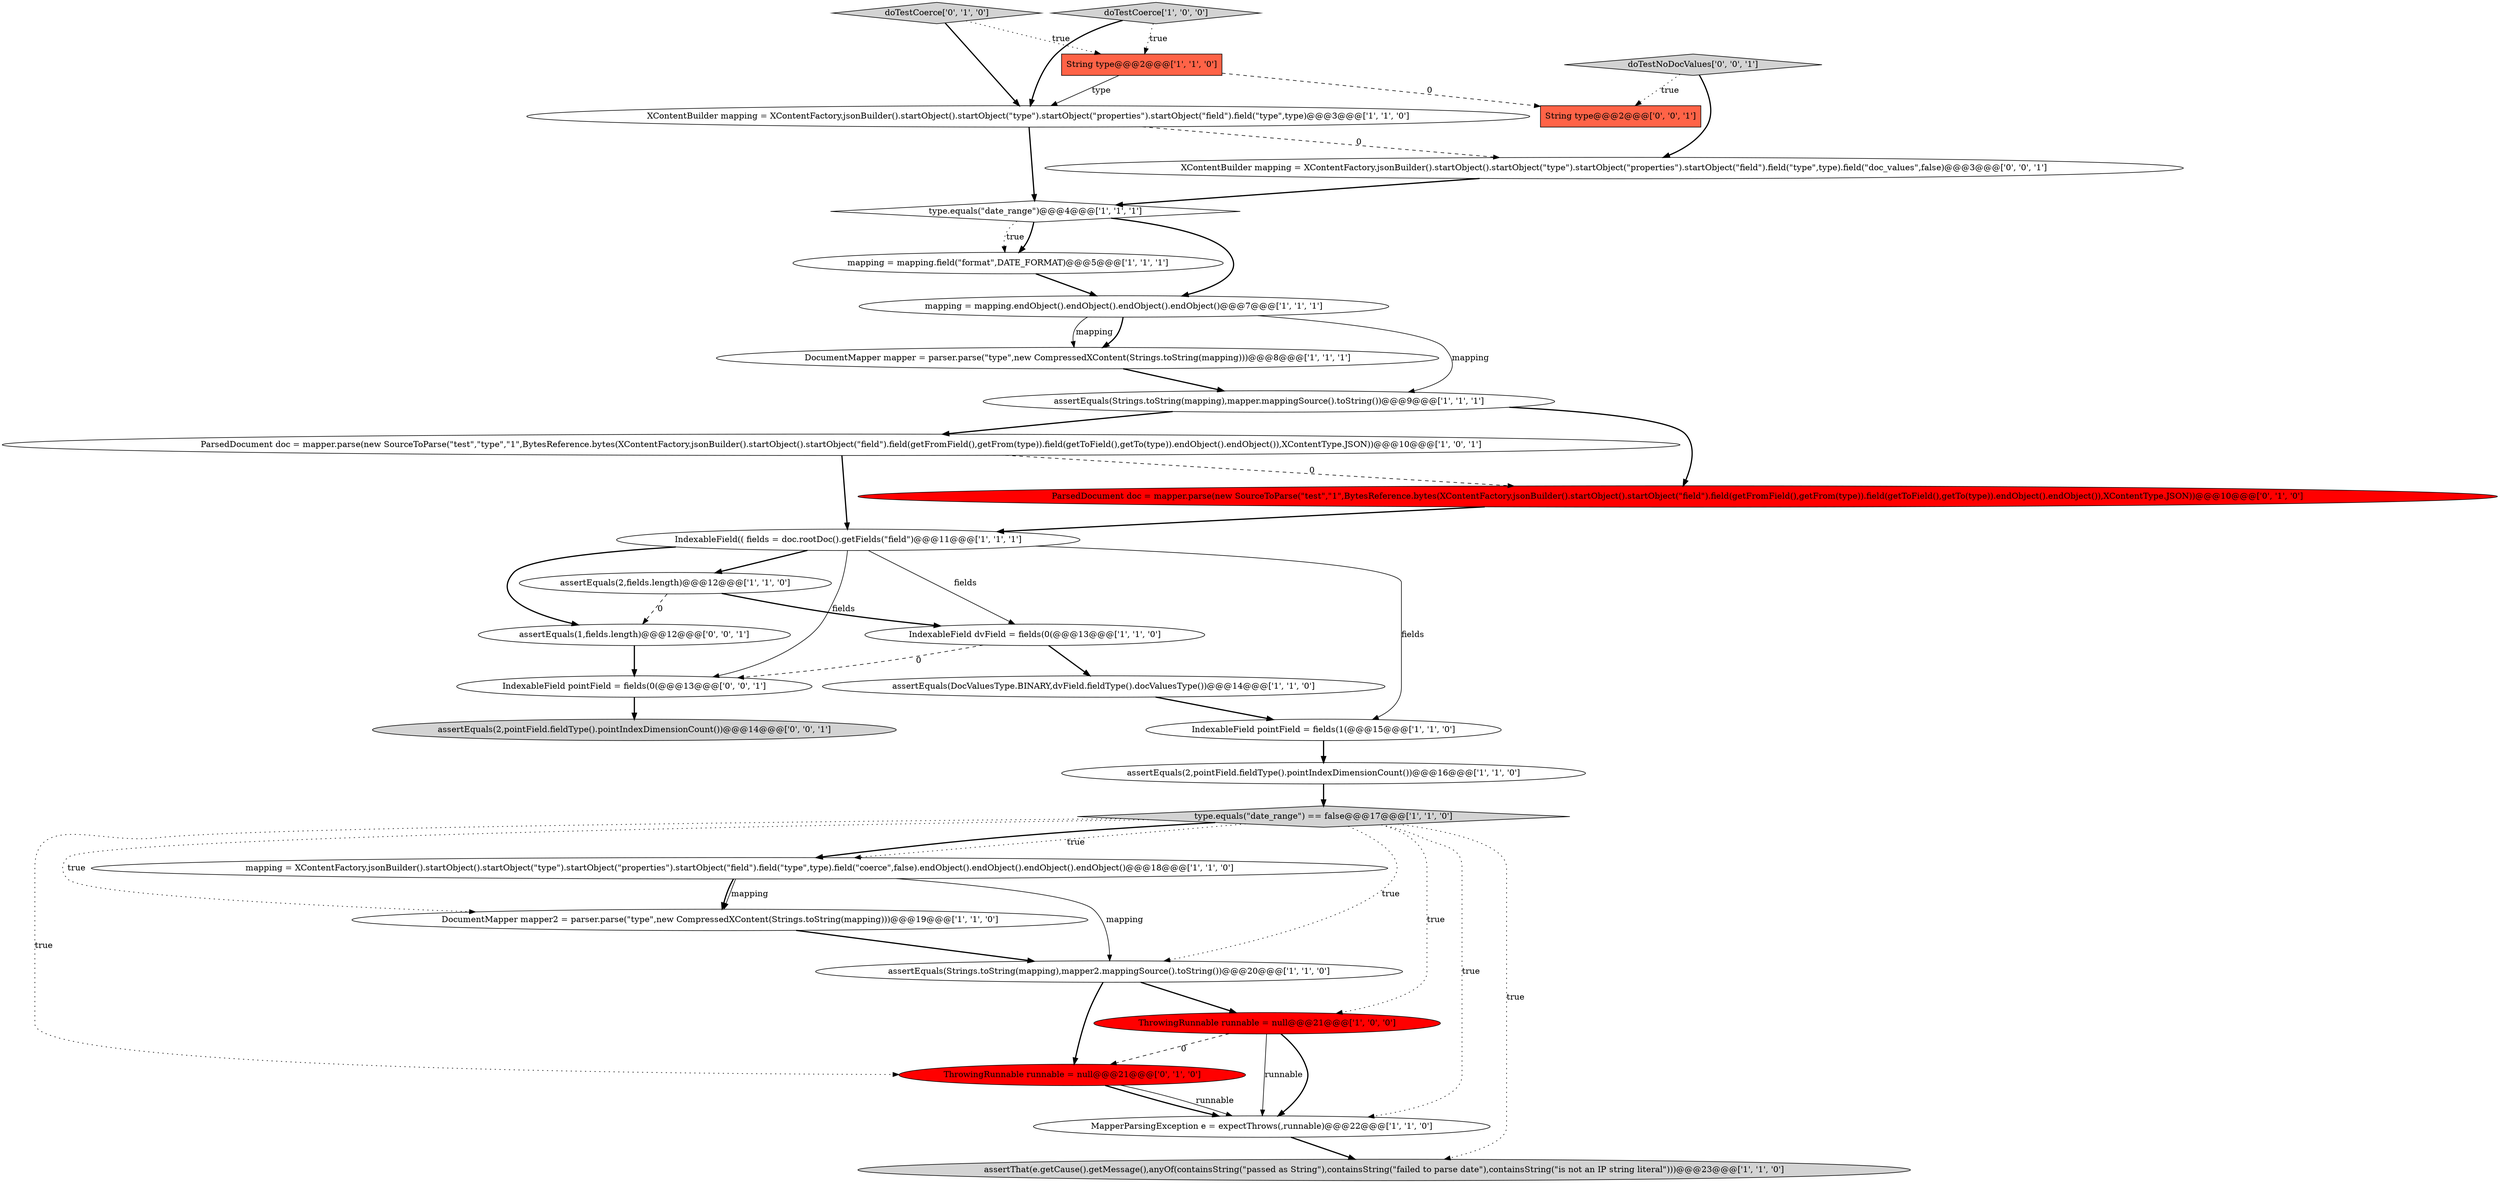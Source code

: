 digraph {
20 [style = filled, label = "ParsedDocument doc = mapper.parse(new SourceToParse(\"test\",\"type\",\"1\",BytesReference.bytes(XContentFactory.jsonBuilder().startObject().startObject(\"field\").field(getFromField(),getFrom(type)).field(getToField(),getTo(type)).endObject().endObject()),XContentType.JSON))@@@10@@@['1', '0', '1']", fillcolor = white, shape = ellipse image = "AAA0AAABBB1BBB"];
22 [style = filled, label = "doTestCoerce['0', '1', '0']", fillcolor = lightgray, shape = diamond image = "AAA0AAABBB2BBB"];
21 [style = filled, label = "MapperParsingException e = expectThrows(,runnable)@@@22@@@['1', '1', '0']", fillcolor = white, shape = ellipse image = "AAA0AAABBB1BBB"];
17 [style = filled, label = "type.equals(\"date_range\") == false@@@17@@@['1', '1', '0']", fillcolor = lightgray, shape = diamond image = "AAA0AAABBB1BBB"];
0 [style = filled, label = "mapping = mapping.field(\"format\",DATE_FORMAT)@@@5@@@['1', '1', '1']", fillcolor = white, shape = ellipse image = "AAA0AAABBB1BBB"];
23 [style = filled, label = "ThrowingRunnable runnable = null@@@21@@@['0', '1', '0']", fillcolor = red, shape = ellipse image = "AAA1AAABBB2BBB"];
27 [style = filled, label = "XContentBuilder mapping = XContentFactory.jsonBuilder().startObject().startObject(\"type\").startObject(\"properties\").startObject(\"field\").field(\"type\",type).field(\"doc_values\",false)@@@3@@@['0', '0', '1']", fillcolor = white, shape = ellipse image = "AAA0AAABBB3BBB"];
12 [style = filled, label = "assertEquals(Strings.toString(mapping),mapper2.mappingSource().toString())@@@20@@@['1', '1', '0']", fillcolor = white, shape = ellipse image = "AAA0AAABBB1BBB"];
25 [style = filled, label = "assertEquals(2,pointField.fieldType().pointIndexDimensionCount())@@@14@@@['0', '0', '1']", fillcolor = lightgray, shape = ellipse image = "AAA0AAABBB3BBB"];
26 [style = filled, label = "doTestNoDocValues['0', '0', '1']", fillcolor = lightgray, shape = diamond image = "AAA0AAABBB3BBB"];
8 [style = filled, label = "assertEquals(2,fields.length)@@@12@@@['1', '1', '0']", fillcolor = white, shape = ellipse image = "AAA0AAABBB1BBB"];
2 [style = filled, label = "assertEquals(Strings.toString(mapping),mapper.mappingSource().toString())@@@9@@@['1', '1', '1']", fillcolor = white, shape = ellipse image = "AAA0AAABBB1BBB"];
24 [style = filled, label = "ParsedDocument doc = mapper.parse(new SourceToParse(\"test\",\"1\",BytesReference.bytes(XContentFactory.jsonBuilder().startObject().startObject(\"field\").field(getFromField(),getFrom(type)).field(getToField(),getTo(type)).endObject().endObject()),XContentType.JSON))@@@10@@@['0', '1', '0']", fillcolor = red, shape = ellipse image = "AAA1AAABBB2BBB"];
29 [style = filled, label = "String type@@@2@@@['0', '0', '1']", fillcolor = tomato, shape = box image = "AAA0AAABBB3BBB"];
3 [style = filled, label = "type.equals(\"date_range\")@@@4@@@['1', '1', '1']", fillcolor = white, shape = diamond image = "AAA0AAABBB1BBB"];
14 [style = filled, label = "assertEquals(2,pointField.fieldType().pointIndexDimensionCount())@@@16@@@['1', '1', '0']", fillcolor = white, shape = ellipse image = "AAA0AAABBB1BBB"];
13 [style = filled, label = "ThrowingRunnable runnable = null@@@21@@@['1', '0', '0']", fillcolor = red, shape = ellipse image = "AAA1AAABBB1BBB"];
18 [style = filled, label = "assertEquals(DocValuesType.BINARY,dvField.fieldType().docValuesType())@@@14@@@['1', '1', '0']", fillcolor = white, shape = ellipse image = "AAA0AAABBB1BBB"];
10 [style = filled, label = "doTestCoerce['1', '0', '0']", fillcolor = lightgray, shape = diamond image = "AAA0AAABBB1BBB"];
9 [style = filled, label = "IndexableField pointField = fields(1(@@@15@@@['1', '1', '0']", fillcolor = white, shape = ellipse image = "AAA0AAABBB1BBB"];
28 [style = filled, label = "assertEquals(1,fields.length)@@@12@@@['0', '0', '1']", fillcolor = white, shape = ellipse image = "AAA0AAABBB3BBB"];
5 [style = filled, label = "DocumentMapper mapper = parser.parse(\"type\",new CompressedXContent(Strings.toString(mapping)))@@@8@@@['1', '1', '1']", fillcolor = white, shape = ellipse image = "AAA0AAABBB1BBB"];
19 [style = filled, label = "assertThat(e.getCause().getMessage(),anyOf(containsString(\"passed as String\"),containsString(\"failed to parse date\"),containsString(\"is not an IP string literal\")))@@@23@@@['1', '1', '0']", fillcolor = lightgray, shape = ellipse image = "AAA0AAABBB1BBB"];
6 [style = filled, label = "IndexableField dvField = fields(0(@@@13@@@['1', '1', '0']", fillcolor = white, shape = ellipse image = "AAA0AAABBB1BBB"];
30 [style = filled, label = "IndexableField pointField = fields(0(@@@13@@@['0', '0', '1']", fillcolor = white, shape = ellipse image = "AAA0AAABBB3BBB"];
1 [style = filled, label = "DocumentMapper mapper2 = parser.parse(\"type\",new CompressedXContent(Strings.toString(mapping)))@@@19@@@['1', '1', '0']", fillcolor = white, shape = ellipse image = "AAA0AAABBB1BBB"];
7 [style = filled, label = "XContentBuilder mapping = XContentFactory.jsonBuilder().startObject().startObject(\"type\").startObject(\"properties\").startObject(\"field\").field(\"type\",type)@@@3@@@['1', '1', '0']", fillcolor = white, shape = ellipse image = "AAA0AAABBB1BBB"];
4 [style = filled, label = "IndexableField(( fields = doc.rootDoc().getFields(\"field\")@@@11@@@['1', '1', '1']", fillcolor = white, shape = ellipse image = "AAA0AAABBB1BBB"];
15 [style = filled, label = "mapping = XContentFactory.jsonBuilder().startObject().startObject(\"type\").startObject(\"properties\").startObject(\"field\").field(\"type\",type).field(\"coerce\",false).endObject().endObject().endObject().endObject()@@@18@@@['1', '1', '0']", fillcolor = white, shape = ellipse image = "AAA0AAABBB1BBB"];
11 [style = filled, label = "mapping = mapping.endObject().endObject().endObject().endObject()@@@7@@@['1', '1', '1']", fillcolor = white, shape = ellipse image = "AAA0AAABBB1BBB"];
16 [style = filled, label = "String type@@@2@@@['1', '1', '0']", fillcolor = tomato, shape = box image = "AAA0AAABBB1BBB"];
15->1 [style = solid, label="mapping"];
2->20 [style = bold, label=""];
16->7 [style = solid, label="type"];
21->19 [style = bold, label=""];
28->30 [style = bold, label=""];
6->18 [style = bold, label=""];
17->1 [style = dotted, label="true"];
13->21 [style = solid, label="runnable"];
27->3 [style = bold, label=""];
3->11 [style = bold, label=""];
0->11 [style = bold, label=""];
30->25 [style = bold, label=""];
14->17 [style = bold, label=""];
8->6 [style = bold, label=""];
8->28 [style = dashed, label="0"];
13->23 [style = dashed, label="0"];
10->7 [style = bold, label=""];
4->6 [style = solid, label="fields"];
22->7 [style = bold, label=""];
7->3 [style = bold, label=""];
3->0 [style = bold, label=""];
4->28 [style = bold, label=""];
20->4 [style = bold, label=""];
17->23 [style = dotted, label="true"];
7->27 [style = dashed, label="0"];
11->2 [style = solid, label="mapping"];
12->13 [style = bold, label=""];
11->5 [style = bold, label=""];
5->2 [style = bold, label=""];
26->27 [style = bold, label=""];
24->4 [style = bold, label=""];
17->15 [style = dotted, label="true"];
4->30 [style = solid, label="fields"];
23->21 [style = bold, label=""];
17->12 [style = dotted, label="true"];
20->24 [style = dashed, label="0"];
4->9 [style = solid, label="fields"];
22->16 [style = dotted, label="true"];
17->19 [style = dotted, label="true"];
18->9 [style = bold, label=""];
9->14 [style = bold, label=""];
23->21 [style = solid, label="runnable"];
17->15 [style = bold, label=""];
1->12 [style = bold, label=""];
3->0 [style = dotted, label="true"];
15->12 [style = solid, label="mapping"];
4->8 [style = bold, label=""];
11->5 [style = solid, label="mapping"];
26->29 [style = dotted, label="true"];
12->23 [style = bold, label=""];
16->29 [style = dashed, label="0"];
6->30 [style = dashed, label="0"];
2->24 [style = bold, label=""];
13->21 [style = bold, label=""];
17->13 [style = dotted, label="true"];
17->21 [style = dotted, label="true"];
10->16 [style = dotted, label="true"];
15->1 [style = bold, label=""];
}
